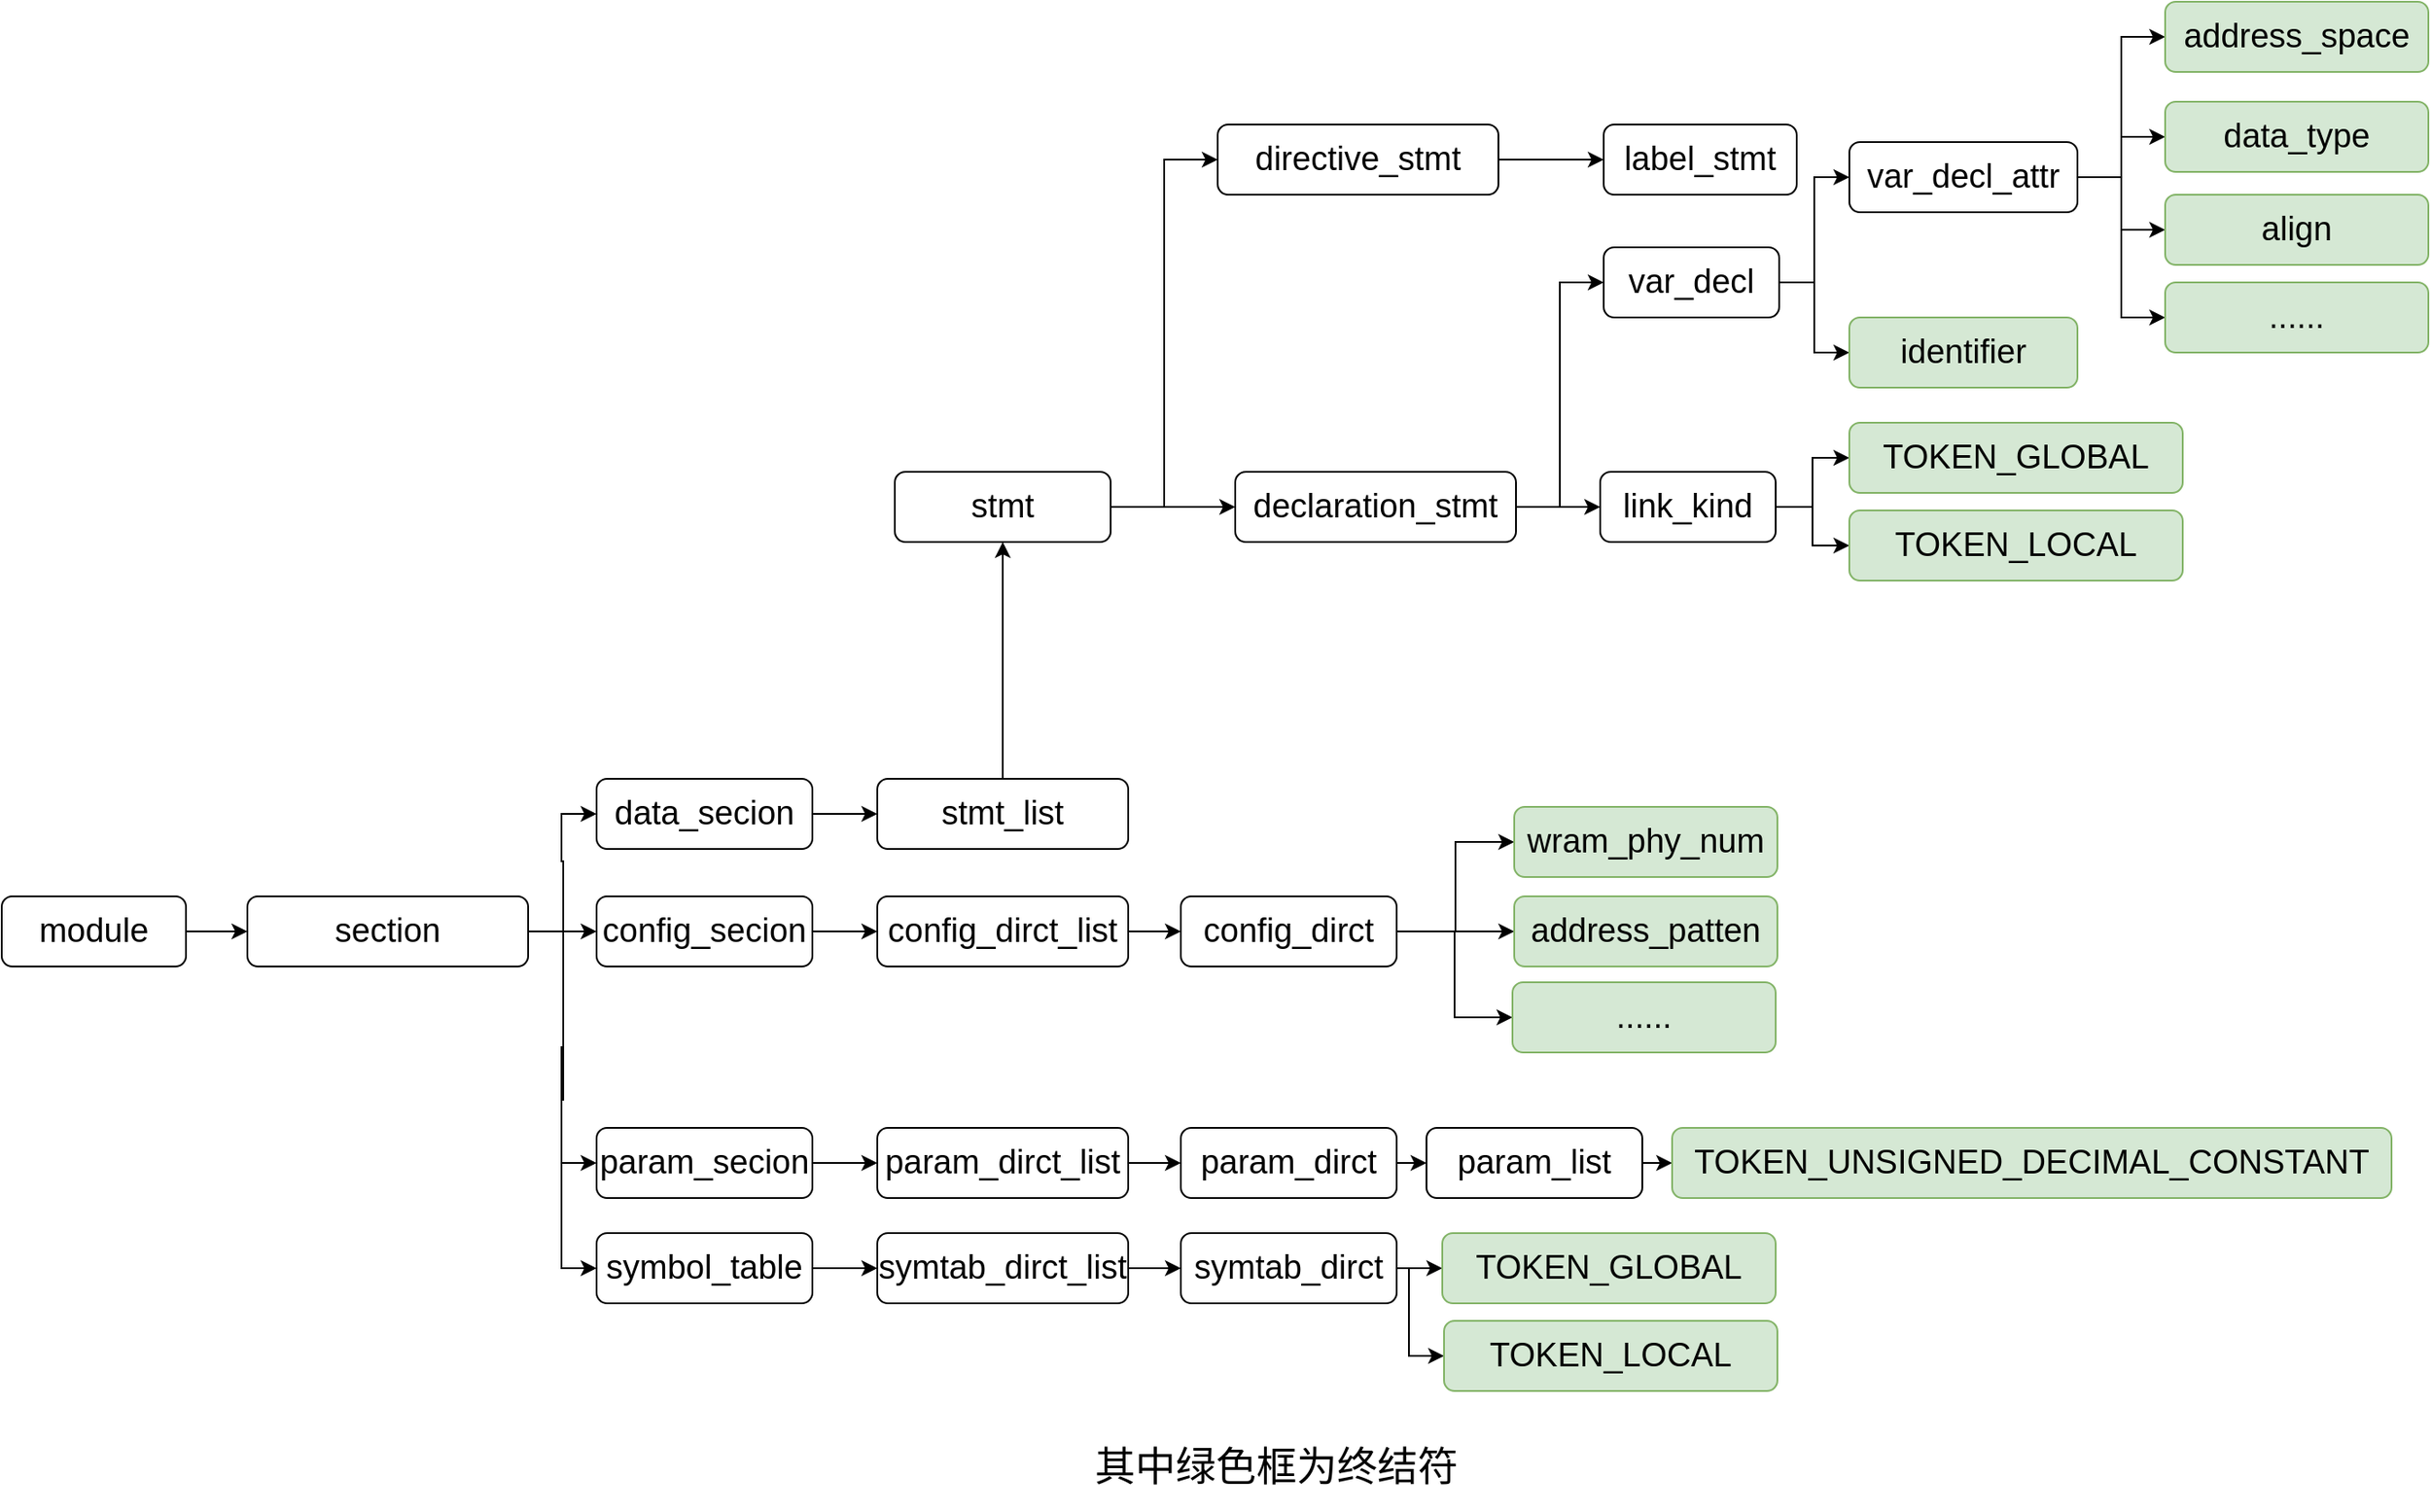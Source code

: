 <mxfile version="22.1.2" type="github">
  <diagram id="C5RBs43oDa-KdzZeNtuy" name="Page-1">
    <mxGraphModel dx="1417" dy="816" grid="1" gridSize="10" guides="1" tooltips="1" connect="1" arrows="1" fold="1" page="1" pageScale="1" pageWidth="827" pageHeight="1169" math="0" shadow="0">
      <root>
        <mxCell id="WIyWlLk6GJQsqaUBKTNV-0" />
        <mxCell id="WIyWlLk6GJQsqaUBKTNV-1" parent="WIyWlLk6GJQsqaUBKTNV-0" />
        <mxCell id="9TsU0oxgmrffolLevtJS-0" value="&lt;font style=&quot;font-size: 23px;&quot;&gt;其中绿色框为终结符&lt;/font&gt;" style="text;strokeColor=none;align=left;fillColor=none;html=1;verticalAlign=middle;whiteSpace=wrap;rounded=0;" parent="WIyWlLk6GJQsqaUBKTNV-1" vertex="1">
          <mxGeometry x="691" y="880" width="225" height="50" as="geometry" />
        </mxCell>
        <mxCell id="9BdcQisxTK_R5sLs8ezM-1" style="edgeStyle=orthogonalEdgeStyle;rounded=0;orthogonalLoop=1;jettySize=auto;html=1;exitX=1;exitY=0.5;exitDx=0;exitDy=0;entryX=0;entryY=0.5;entryDx=0;entryDy=0;" parent="WIyWlLk6GJQsqaUBKTNV-1" source="9TsU0oxgmrffolLevtJS-1" target="9BdcQisxTK_R5sLs8ezM-0" edge="1">
          <mxGeometry relative="1" as="geometry" />
        </mxCell>
        <mxCell id="9TsU0oxgmrffolLevtJS-1" value="&lt;font style=&quot;font-size: 19px;&quot;&gt;module&lt;/font&gt;" style="rounded=1;whiteSpace=wrap;html=1;" parent="WIyWlLk6GJQsqaUBKTNV-1" vertex="1">
          <mxGeometry x="70" y="580" width="105" height="40" as="geometry" />
        </mxCell>
        <mxCell id="9TsU0oxgmrffolLevtJS-55" style="edgeStyle=orthogonalEdgeStyle;rounded=0;orthogonalLoop=1;jettySize=auto;html=1;exitX=1;exitY=0.5;exitDx=0;exitDy=0;entryX=0;entryY=0.5;entryDx=0;entryDy=0;" parent="WIyWlLk6GJQsqaUBKTNV-1" source="9TsU0oxgmrffolLevtJS-49" target="9TsU0oxgmrffolLevtJS-51" edge="1">
          <mxGeometry relative="1" as="geometry" />
        </mxCell>
        <mxCell id="9TsU0oxgmrffolLevtJS-49" value="&lt;font style=&quot;font-size: 19px;&quot;&gt;directive_stmt&lt;/font&gt;" style="rounded=1;whiteSpace=wrap;html=1;" parent="WIyWlLk6GJQsqaUBKTNV-1" vertex="1">
          <mxGeometry x="763" y="140" width="160" height="40" as="geometry" />
        </mxCell>
        <mxCell id="9TsU0oxgmrffolLevtJS-58" style="edgeStyle=orthogonalEdgeStyle;rounded=0;orthogonalLoop=1;jettySize=auto;html=1;exitX=1;exitY=0.5;exitDx=0;exitDy=0;entryX=0;entryY=0.5;entryDx=0;entryDy=0;" parent="WIyWlLk6GJQsqaUBKTNV-1" source="9TsU0oxgmrffolLevtJS-50" target="9TsU0oxgmrffolLevtJS-56" edge="1">
          <mxGeometry relative="1" as="geometry" />
        </mxCell>
        <mxCell id="9BdcQisxTK_R5sLs8ezM-27" style="edgeStyle=orthogonalEdgeStyle;rounded=0;orthogonalLoop=1;jettySize=auto;html=1;exitX=1;exitY=0.5;exitDx=0;exitDy=0;entryX=0;entryY=0.5;entryDx=0;entryDy=0;" parent="WIyWlLk6GJQsqaUBKTNV-1" source="9TsU0oxgmrffolLevtJS-50" target="9BdcQisxTK_R5sLs8ezM-23" edge="1">
          <mxGeometry relative="1" as="geometry" />
        </mxCell>
        <mxCell id="9TsU0oxgmrffolLevtJS-50" value="&lt;font style=&quot;font-size: 19px;&quot;&gt;declaration_stmt&lt;/font&gt;" style="rounded=1;whiteSpace=wrap;html=1;" parent="WIyWlLk6GJQsqaUBKTNV-1" vertex="1">
          <mxGeometry x="773" y="338" width="160" height="40" as="geometry" />
        </mxCell>
        <mxCell id="9TsU0oxgmrffolLevtJS-51" value="&lt;font style=&quot;font-size: 19px;&quot;&gt;label_stmt&lt;/font&gt;" style="rounded=1;whiteSpace=wrap;html=1;" parent="WIyWlLk6GJQsqaUBKTNV-1" vertex="1">
          <mxGeometry x="983" y="140" width="110" height="40" as="geometry" />
        </mxCell>
        <mxCell id="9TsU0oxgmrffolLevtJS-62" style="edgeStyle=orthogonalEdgeStyle;rounded=0;orthogonalLoop=1;jettySize=auto;html=1;exitX=1;exitY=0.5;exitDx=0;exitDy=0;entryX=0;entryY=0.5;entryDx=0;entryDy=0;" parent="WIyWlLk6GJQsqaUBKTNV-1" source="9TsU0oxgmrffolLevtJS-56" target="9TsU0oxgmrffolLevtJS-61" edge="1">
          <mxGeometry relative="1" as="geometry" />
        </mxCell>
        <mxCell id="9BdcQisxTK_R5sLs8ezM-14" style="edgeStyle=orthogonalEdgeStyle;rounded=0;orthogonalLoop=1;jettySize=auto;html=1;exitX=1;exitY=0.5;exitDx=0;exitDy=0;entryX=0;entryY=0.5;entryDx=0;entryDy=0;" parent="WIyWlLk6GJQsqaUBKTNV-1" source="9TsU0oxgmrffolLevtJS-56" target="9BdcQisxTK_R5sLs8ezM-13" edge="1">
          <mxGeometry relative="1" as="geometry" />
        </mxCell>
        <mxCell id="9TsU0oxgmrffolLevtJS-56" value="&lt;font style=&quot;font-size: 19px;&quot;&gt;var_decl&lt;/font&gt;" style="rounded=1;whiteSpace=wrap;html=1;" parent="WIyWlLk6GJQsqaUBKTNV-1" vertex="1">
          <mxGeometry x="983" y="210" width="100" height="40" as="geometry" />
        </mxCell>
        <mxCell id="9BdcQisxTK_R5sLs8ezM-19" style="edgeStyle=orthogonalEdgeStyle;rounded=0;orthogonalLoop=1;jettySize=auto;html=1;exitX=1;exitY=0.5;exitDx=0;exitDy=0;entryX=0;entryY=0.5;entryDx=0;entryDy=0;" parent="WIyWlLk6GJQsqaUBKTNV-1" source="9TsU0oxgmrffolLevtJS-61" target="9BdcQisxTK_R5sLs8ezM-15" edge="1">
          <mxGeometry relative="1" as="geometry" />
        </mxCell>
        <mxCell id="9BdcQisxTK_R5sLs8ezM-20" style="edgeStyle=orthogonalEdgeStyle;rounded=0;orthogonalLoop=1;jettySize=auto;html=1;exitX=1;exitY=0.5;exitDx=0;exitDy=0;entryX=0;entryY=0.5;entryDx=0;entryDy=0;" parent="WIyWlLk6GJQsqaUBKTNV-1" source="9TsU0oxgmrffolLevtJS-61" target="9BdcQisxTK_R5sLs8ezM-16" edge="1">
          <mxGeometry relative="1" as="geometry" />
        </mxCell>
        <mxCell id="9BdcQisxTK_R5sLs8ezM-21" style="edgeStyle=orthogonalEdgeStyle;rounded=0;orthogonalLoop=1;jettySize=auto;html=1;exitX=1;exitY=0.5;exitDx=0;exitDy=0;entryX=0;entryY=0.5;entryDx=0;entryDy=0;" parent="WIyWlLk6GJQsqaUBKTNV-1" source="9TsU0oxgmrffolLevtJS-61" target="9BdcQisxTK_R5sLs8ezM-17" edge="1">
          <mxGeometry relative="1" as="geometry" />
        </mxCell>
        <mxCell id="9BdcQisxTK_R5sLs8ezM-22" style="edgeStyle=orthogonalEdgeStyle;rounded=0;orthogonalLoop=1;jettySize=auto;html=1;exitX=1;exitY=0.5;exitDx=0;exitDy=0;entryX=0;entryY=0.5;entryDx=0;entryDy=0;" parent="WIyWlLk6GJQsqaUBKTNV-1" source="9TsU0oxgmrffolLevtJS-61" target="9BdcQisxTK_R5sLs8ezM-18" edge="1">
          <mxGeometry relative="1" as="geometry" />
        </mxCell>
        <mxCell id="9TsU0oxgmrffolLevtJS-61" value="&lt;font style=&quot;font-size: 19px;&quot;&gt;var_decl_attr&lt;/font&gt;" style="rounded=1;whiteSpace=wrap;html=1;" parent="WIyWlLk6GJQsqaUBKTNV-1" vertex="1">
          <mxGeometry x="1123" y="150" width="130" height="40" as="geometry" />
        </mxCell>
        <mxCell id="9BdcQisxTK_R5sLs8ezM-34" style="edgeStyle=orthogonalEdgeStyle;rounded=0;orthogonalLoop=1;jettySize=auto;html=1;exitX=1;exitY=0.5;exitDx=0;exitDy=0;entryX=0;entryY=0.5;entryDx=0;entryDy=0;" parent="WIyWlLk6GJQsqaUBKTNV-1" source="9BdcQisxTK_R5sLs8ezM-0" target="9BdcQisxTK_R5sLs8ezM-30" edge="1">
          <mxGeometry relative="1" as="geometry" />
        </mxCell>
        <mxCell id="9BdcQisxTK_R5sLs8ezM-35" style="edgeStyle=orthogonalEdgeStyle;rounded=0;orthogonalLoop=1;jettySize=auto;html=1;exitX=1;exitY=0.5;exitDx=0;exitDy=0;entryX=0;entryY=0.5;entryDx=0;entryDy=0;" parent="WIyWlLk6GJQsqaUBKTNV-1" source="9BdcQisxTK_R5sLs8ezM-0" target="9BdcQisxTK_R5sLs8ezM-31" edge="1">
          <mxGeometry relative="1" as="geometry" />
        </mxCell>
        <mxCell id="9BdcQisxTK_R5sLs8ezM-36" style="edgeStyle=orthogonalEdgeStyle;rounded=0;orthogonalLoop=1;jettySize=auto;html=1;exitX=1;exitY=0.5;exitDx=0;exitDy=0;entryX=0;entryY=0.5;entryDx=0;entryDy=0;" parent="WIyWlLk6GJQsqaUBKTNV-1" source="9BdcQisxTK_R5sLs8ezM-0" target="9BdcQisxTK_R5sLs8ezM-32" edge="1">
          <mxGeometry relative="1" as="geometry" />
        </mxCell>
        <mxCell id="9BdcQisxTK_R5sLs8ezM-37" style="edgeStyle=orthogonalEdgeStyle;rounded=0;orthogonalLoop=1;jettySize=auto;html=1;exitX=1;exitY=0.5;exitDx=0;exitDy=0;entryX=0;entryY=0.5;entryDx=0;entryDy=0;" parent="WIyWlLk6GJQsqaUBKTNV-1" source="9BdcQisxTK_R5sLs8ezM-0" target="9BdcQisxTK_R5sLs8ezM-33" edge="1">
          <mxGeometry relative="1" as="geometry" />
        </mxCell>
        <mxCell id="9BdcQisxTK_R5sLs8ezM-0" value="&lt;font style=&quot;font-size: 19px;&quot;&gt;section&lt;/font&gt;" style="rounded=1;whiteSpace=wrap;html=1;" parent="WIyWlLk6GJQsqaUBKTNV-1" vertex="1">
          <mxGeometry x="210" y="580" width="160" height="40" as="geometry" />
        </mxCell>
        <mxCell id="9BdcQisxTK_R5sLs8ezM-11" style="edgeStyle=orthogonalEdgeStyle;rounded=0;orthogonalLoop=1;jettySize=auto;html=1;exitX=1;exitY=0.5;exitDx=0;exitDy=0;entryX=0;entryY=0.5;entryDx=0;entryDy=0;" parent="WIyWlLk6GJQsqaUBKTNV-1" source="9BdcQisxTK_R5sLs8ezM-9" target="9TsU0oxgmrffolLevtJS-49" edge="1">
          <mxGeometry relative="1" as="geometry" />
        </mxCell>
        <mxCell id="9BdcQisxTK_R5sLs8ezM-12" style="edgeStyle=orthogonalEdgeStyle;rounded=0;orthogonalLoop=1;jettySize=auto;html=1;exitX=1;exitY=0.5;exitDx=0;exitDy=0;entryX=0;entryY=0.5;entryDx=0;entryDy=0;" parent="WIyWlLk6GJQsqaUBKTNV-1" source="9BdcQisxTK_R5sLs8ezM-9" target="9TsU0oxgmrffolLevtJS-50" edge="1">
          <mxGeometry relative="1" as="geometry" />
        </mxCell>
        <mxCell id="9BdcQisxTK_R5sLs8ezM-9" value="&lt;font style=&quot;font-size: 19px;&quot;&gt;stmt&lt;/font&gt;" style="rounded=1;whiteSpace=wrap;html=1;" parent="WIyWlLk6GJQsqaUBKTNV-1" vertex="1">
          <mxGeometry x="579" y="338" width="123" height="40" as="geometry" />
        </mxCell>
        <mxCell id="9BdcQisxTK_R5sLs8ezM-13" value="&lt;font style=&quot;font-size: 19px;&quot;&gt;identifier&lt;/font&gt;" style="rounded=1;whiteSpace=wrap;html=1;fillColor=#d5e8d4;strokeColor=#82b366;" parent="WIyWlLk6GJQsqaUBKTNV-1" vertex="1">
          <mxGeometry x="1123" y="250" width="130" height="40" as="geometry" />
        </mxCell>
        <mxCell id="9BdcQisxTK_R5sLs8ezM-15" value="&lt;font style=&quot;font-size: 19px;&quot;&gt;address_space&lt;/font&gt;" style="rounded=1;whiteSpace=wrap;html=1;fillColor=#d5e8d4;strokeColor=#82b366;" parent="WIyWlLk6GJQsqaUBKTNV-1" vertex="1">
          <mxGeometry x="1303" y="70" width="150" height="40" as="geometry" />
        </mxCell>
        <mxCell id="9BdcQisxTK_R5sLs8ezM-16" value="&lt;font style=&quot;font-size: 19px;&quot;&gt;data_type&lt;/font&gt;" style="rounded=1;whiteSpace=wrap;html=1;fillColor=#d5e8d4;strokeColor=#82b366;" parent="WIyWlLk6GJQsqaUBKTNV-1" vertex="1">
          <mxGeometry x="1303" y="127" width="150" height="40" as="geometry" />
        </mxCell>
        <mxCell id="9BdcQisxTK_R5sLs8ezM-17" value="&lt;font style=&quot;font-size: 19px;&quot;&gt;align&lt;/font&gt;" style="rounded=1;whiteSpace=wrap;html=1;fillColor=#d5e8d4;strokeColor=#82b366;" parent="WIyWlLk6GJQsqaUBKTNV-1" vertex="1">
          <mxGeometry x="1303" y="180" width="150" height="40" as="geometry" />
        </mxCell>
        <mxCell id="9BdcQisxTK_R5sLs8ezM-18" value="&lt;font style=&quot;font-size: 19px;&quot;&gt;......&lt;/font&gt;" style="rounded=1;whiteSpace=wrap;html=1;fillColor=#d5e8d4;strokeColor=#82b366;" parent="WIyWlLk6GJQsqaUBKTNV-1" vertex="1">
          <mxGeometry x="1303" y="230" width="150" height="40" as="geometry" />
        </mxCell>
        <mxCell id="9BdcQisxTK_R5sLs8ezM-28" style="edgeStyle=orthogonalEdgeStyle;rounded=0;orthogonalLoop=1;jettySize=auto;html=1;exitX=1;exitY=0.5;exitDx=0;exitDy=0;entryX=0;entryY=0.5;entryDx=0;entryDy=0;" parent="WIyWlLk6GJQsqaUBKTNV-1" source="9BdcQisxTK_R5sLs8ezM-23" target="9BdcQisxTK_R5sLs8ezM-24" edge="1">
          <mxGeometry relative="1" as="geometry" />
        </mxCell>
        <mxCell id="9BdcQisxTK_R5sLs8ezM-29" style="edgeStyle=orthogonalEdgeStyle;rounded=0;orthogonalLoop=1;jettySize=auto;html=1;exitX=1;exitY=0.5;exitDx=0;exitDy=0;entryX=0;entryY=0.5;entryDx=0;entryDy=0;" parent="WIyWlLk6GJQsqaUBKTNV-1" source="9BdcQisxTK_R5sLs8ezM-23" target="9BdcQisxTK_R5sLs8ezM-26" edge="1">
          <mxGeometry relative="1" as="geometry" />
        </mxCell>
        <mxCell id="9BdcQisxTK_R5sLs8ezM-23" value="&lt;font style=&quot;font-size: 19px;&quot;&gt;link_kind&lt;/font&gt;" style="rounded=1;whiteSpace=wrap;html=1;" parent="WIyWlLk6GJQsqaUBKTNV-1" vertex="1">
          <mxGeometry x="981" y="338" width="100" height="40" as="geometry" />
        </mxCell>
        <mxCell id="9BdcQisxTK_R5sLs8ezM-24" value="&lt;font style=&quot;font-size: 19px;&quot;&gt;TOKEN_GLOBAL&lt;/font&gt;" style="rounded=1;whiteSpace=wrap;html=1;fillColor=#d5e8d4;strokeColor=#82b366;" parent="WIyWlLk6GJQsqaUBKTNV-1" vertex="1">
          <mxGeometry x="1123" y="310" width="190" height="40" as="geometry" />
        </mxCell>
        <mxCell id="9BdcQisxTK_R5sLs8ezM-26" value="&lt;font style=&quot;font-size: 19px;&quot;&gt;TOKEN_LOCAL&lt;/font&gt;" style="rounded=1;whiteSpace=wrap;html=1;fillColor=#d5e8d4;strokeColor=#82b366;" parent="WIyWlLk6GJQsqaUBKTNV-1" vertex="1">
          <mxGeometry x="1123" y="360" width="190" height="40" as="geometry" />
        </mxCell>
        <mxCell id="9BdcQisxTK_R5sLs8ezM-51" style="edgeStyle=orthogonalEdgeStyle;rounded=0;orthogonalLoop=1;jettySize=auto;html=1;exitX=1;exitY=0.5;exitDx=0;exitDy=0;entryX=0;entryY=0.5;entryDx=0;entryDy=0;" parent="WIyWlLk6GJQsqaUBKTNV-1" source="9BdcQisxTK_R5sLs8ezM-30" target="9BdcQisxTK_R5sLs8ezM-38" edge="1">
          <mxGeometry relative="1" as="geometry" />
        </mxCell>
        <mxCell id="9BdcQisxTK_R5sLs8ezM-30" value="&lt;font style=&quot;font-size: 19px;&quot;&gt;data_secion&lt;/font&gt;" style="rounded=1;whiteSpace=wrap;html=1;" parent="WIyWlLk6GJQsqaUBKTNV-1" vertex="1">
          <mxGeometry x="409" y="513" width="123" height="40" as="geometry" />
        </mxCell>
        <mxCell id="9BdcQisxTK_R5sLs8ezM-46" style="edgeStyle=orthogonalEdgeStyle;rounded=0;orthogonalLoop=1;jettySize=auto;html=1;exitX=1;exitY=0.5;exitDx=0;exitDy=0;entryX=0;entryY=0.5;entryDx=0;entryDy=0;" parent="WIyWlLk6GJQsqaUBKTNV-1" source="9BdcQisxTK_R5sLs8ezM-31" target="9BdcQisxTK_R5sLs8ezM-39" edge="1">
          <mxGeometry relative="1" as="geometry" />
        </mxCell>
        <mxCell id="9BdcQisxTK_R5sLs8ezM-31" value="&lt;font style=&quot;font-size: 19px;&quot;&gt;config_secion&lt;/font&gt;" style="rounded=1;whiteSpace=wrap;html=1;" parent="WIyWlLk6GJQsqaUBKTNV-1" vertex="1">
          <mxGeometry x="409" y="580" width="123" height="40" as="geometry" />
        </mxCell>
        <mxCell id="9BdcQisxTK_R5sLs8ezM-52" value="" style="edgeStyle=orthogonalEdgeStyle;rounded=0;orthogonalLoop=1;jettySize=auto;html=1;" parent="WIyWlLk6GJQsqaUBKTNV-1" source="9BdcQisxTK_R5sLs8ezM-32" target="9BdcQisxTK_R5sLs8ezM-40" edge="1">
          <mxGeometry relative="1" as="geometry" />
        </mxCell>
        <mxCell id="9BdcQisxTK_R5sLs8ezM-32" value="&lt;font style=&quot;font-size: 19px;&quot;&gt;param_secion&lt;/font&gt;" style="rounded=1;whiteSpace=wrap;html=1;" parent="WIyWlLk6GJQsqaUBKTNV-1" vertex="1">
          <mxGeometry x="409" y="712" width="123" height="40" as="geometry" />
        </mxCell>
        <mxCell id="9BdcQisxTK_R5sLs8ezM-57" value="" style="edgeStyle=orthogonalEdgeStyle;rounded=0;orthogonalLoop=1;jettySize=auto;html=1;" parent="WIyWlLk6GJQsqaUBKTNV-1" source="9BdcQisxTK_R5sLs8ezM-33" target="9BdcQisxTK_R5sLs8ezM-41" edge="1">
          <mxGeometry relative="1" as="geometry" />
        </mxCell>
        <mxCell id="9BdcQisxTK_R5sLs8ezM-33" value="&lt;font style=&quot;font-size: 19px;&quot;&gt;symbol_table&lt;/font&gt;" style="rounded=1;whiteSpace=wrap;html=1;" parent="WIyWlLk6GJQsqaUBKTNV-1" vertex="1">
          <mxGeometry x="409" y="772" width="123" height="40" as="geometry" />
        </mxCell>
        <mxCell id="eOl5LrlV80Rjif6QRTL--2" style="edgeStyle=orthogonalEdgeStyle;rounded=0;orthogonalLoop=1;jettySize=auto;html=1;exitX=0.5;exitY=0;exitDx=0;exitDy=0;entryX=0.5;entryY=1;entryDx=0;entryDy=0;" edge="1" parent="WIyWlLk6GJQsqaUBKTNV-1" source="9BdcQisxTK_R5sLs8ezM-38" target="9BdcQisxTK_R5sLs8ezM-9">
          <mxGeometry relative="1" as="geometry" />
        </mxCell>
        <mxCell id="9BdcQisxTK_R5sLs8ezM-38" value="&lt;font style=&quot;font-size: 19px;&quot;&gt;stmt_list&lt;/font&gt;" style="rounded=1;whiteSpace=wrap;html=1;" parent="WIyWlLk6GJQsqaUBKTNV-1" vertex="1">
          <mxGeometry x="569" y="513" width="143" height="40" as="geometry" />
        </mxCell>
        <mxCell id="9BdcQisxTK_R5sLs8ezM-47" style="edgeStyle=orthogonalEdgeStyle;rounded=0;orthogonalLoop=1;jettySize=auto;html=1;exitX=1;exitY=0.5;exitDx=0;exitDy=0;entryX=0;entryY=0.5;entryDx=0;entryDy=0;" parent="WIyWlLk6GJQsqaUBKTNV-1" source="9BdcQisxTK_R5sLs8ezM-39" target="9BdcQisxTK_R5sLs8ezM-42" edge="1">
          <mxGeometry relative="1" as="geometry" />
        </mxCell>
        <mxCell id="9BdcQisxTK_R5sLs8ezM-39" value="&lt;font style=&quot;font-size: 19px;&quot;&gt;config_dirct_list&lt;/font&gt;" style="rounded=1;whiteSpace=wrap;html=1;" parent="WIyWlLk6GJQsqaUBKTNV-1" vertex="1">
          <mxGeometry x="569" y="580" width="143" height="40" as="geometry" />
        </mxCell>
        <mxCell id="9BdcQisxTK_R5sLs8ezM-54" value="" style="edgeStyle=orthogonalEdgeStyle;rounded=0;orthogonalLoop=1;jettySize=auto;html=1;" parent="WIyWlLk6GJQsqaUBKTNV-1" source="9BdcQisxTK_R5sLs8ezM-40" target="9BdcQisxTK_R5sLs8ezM-53" edge="1">
          <mxGeometry relative="1" as="geometry" />
        </mxCell>
        <mxCell id="9BdcQisxTK_R5sLs8ezM-40" value="&lt;font style=&quot;font-size: 19px;&quot;&gt;param_dirct_list&lt;/font&gt;" style="rounded=1;whiteSpace=wrap;html=1;" parent="WIyWlLk6GJQsqaUBKTNV-1" vertex="1">
          <mxGeometry x="569" y="712" width="143" height="40" as="geometry" />
        </mxCell>
        <mxCell id="9BdcQisxTK_R5sLs8ezM-59" style="edgeStyle=orthogonalEdgeStyle;rounded=0;orthogonalLoop=1;jettySize=auto;html=1;exitX=1;exitY=0.5;exitDx=0;exitDy=0;entryX=0;entryY=0.5;entryDx=0;entryDy=0;" parent="WIyWlLk6GJQsqaUBKTNV-1" source="9BdcQisxTK_R5sLs8ezM-41" target="9BdcQisxTK_R5sLs8ezM-58" edge="1">
          <mxGeometry relative="1" as="geometry" />
        </mxCell>
        <mxCell id="9BdcQisxTK_R5sLs8ezM-41" value="&lt;font style=&quot;font-size: 19px;&quot;&gt;symtab_dirct_list&lt;/font&gt;" style="rounded=1;whiteSpace=wrap;html=1;" parent="WIyWlLk6GJQsqaUBKTNV-1" vertex="1">
          <mxGeometry x="569" y="772" width="143" height="40" as="geometry" />
        </mxCell>
        <mxCell id="9BdcQisxTK_R5sLs8ezM-49" style="edgeStyle=orthogonalEdgeStyle;rounded=0;orthogonalLoop=1;jettySize=auto;html=1;exitX=1;exitY=0.5;exitDx=0;exitDy=0;entryX=0;entryY=0.5;entryDx=0;entryDy=0;" parent="WIyWlLk6GJQsqaUBKTNV-1" source="9BdcQisxTK_R5sLs8ezM-42" target="9BdcQisxTK_R5sLs8ezM-45" edge="1">
          <mxGeometry relative="1" as="geometry" />
        </mxCell>
        <mxCell id="eOl5LrlV80Rjif6QRTL--0" style="edgeStyle=orthogonalEdgeStyle;rounded=0;orthogonalLoop=1;jettySize=auto;html=1;exitX=1;exitY=0.5;exitDx=0;exitDy=0;entryX=0;entryY=0.5;entryDx=0;entryDy=0;" edge="1" parent="WIyWlLk6GJQsqaUBKTNV-1" source="9BdcQisxTK_R5sLs8ezM-42" target="9BdcQisxTK_R5sLs8ezM-44">
          <mxGeometry relative="1" as="geometry" />
        </mxCell>
        <mxCell id="eOl5LrlV80Rjif6QRTL--1" style="edgeStyle=orthogonalEdgeStyle;rounded=0;orthogonalLoop=1;jettySize=auto;html=1;exitX=1;exitY=0.5;exitDx=0;exitDy=0;entryX=0;entryY=0.5;entryDx=0;entryDy=0;" edge="1" parent="WIyWlLk6GJQsqaUBKTNV-1" source="9BdcQisxTK_R5sLs8ezM-42" target="9BdcQisxTK_R5sLs8ezM-43">
          <mxGeometry relative="1" as="geometry" />
        </mxCell>
        <mxCell id="9BdcQisxTK_R5sLs8ezM-42" value="&lt;font style=&quot;font-size: 19px;&quot;&gt;config_dirct&lt;/font&gt;" style="rounded=1;whiteSpace=wrap;html=1;" parent="WIyWlLk6GJQsqaUBKTNV-1" vertex="1">
          <mxGeometry x="742" y="580" width="123" height="40" as="geometry" />
        </mxCell>
        <mxCell id="9BdcQisxTK_R5sLs8ezM-43" value="&lt;font style=&quot;font-size: 19px;&quot;&gt;......&lt;/font&gt;" style="rounded=1;whiteSpace=wrap;html=1;fillColor=#d5e8d4;strokeColor=#82b366;" parent="WIyWlLk6GJQsqaUBKTNV-1" vertex="1">
          <mxGeometry x="931" y="629" width="150" height="40" as="geometry" />
        </mxCell>
        <mxCell id="9BdcQisxTK_R5sLs8ezM-44" value="&lt;font style=&quot;font-size: 19px;&quot;&gt;wram_phy_num&lt;/font&gt;" style="rounded=1;whiteSpace=wrap;html=1;fillColor=#d5e8d4;strokeColor=#82b366;" parent="WIyWlLk6GJQsqaUBKTNV-1" vertex="1">
          <mxGeometry x="932" y="529" width="150" height="40" as="geometry" />
        </mxCell>
        <mxCell id="9BdcQisxTK_R5sLs8ezM-45" value="&lt;font style=&quot;font-size: 19px;&quot;&gt;address_patten&lt;/font&gt;" style="rounded=1;whiteSpace=wrap;html=1;fillColor=#d5e8d4;strokeColor=#82b366;" parent="WIyWlLk6GJQsqaUBKTNV-1" vertex="1">
          <mxGeometry x="932" y="580" width="150" height="40" as="geometry" />
        </mxCell>
        <mxCell id="9BdcQisxTK_R5sLs8ezM-62" style="edgeStyle=orthogonalEdgeStyle;rounded=0;orthogonalLoop=1;jettySize=auto;html=1;exitX=1;exitY=0.5;exitDx=0;exitDy=0;entryX=0;entryY=0.5;entryDx=0;entryDy=0;" parent="WIyWlLk6GJQsqaUBKTNV-1" source="9BdcQisxTK_R5sLs8ezM-53" target="9BdcQisxTK_R5sLs8ezM-60" edge="1">
          <mxGeometry relative="1" as="geometry" />
        </mxCell>
        <mxCell id="9BdcQisxTK_R5sLs8ezM-53" value="&lt;font style=&quot;font-size: 19px;&quot;&gt;param_dirct&lt;/font&gt;" style="rounded=1;whiteSpace=wrap;html=1;" parent="WIyWlLk6GJQsqaUBKTNV-1" vertex="1">
          <mxGeometry x="742" y="712" width="123" height="40" as="geometry" />
        </mxCell>
        <mxCell id="9BdcQisxTK_R5sLs8ezM-66" style="edgeStyle=orthogonalEdgeStyle;rounded=0;orthogonalLoop=1;jettySize=auto;html=1;exitX=1;exitY=0.5;exitDx=0;exitDy=0;entryX=0;entryY=0.5;entryDx=0;entryDy=0;" parent="WIyWlLk6GJQsqaUBKTNV-1" source="9BdcQisxTK_R5sLs8ezM-58" target="9BdcQisxTK_R5sLs8ezM-64" edge="1">
          <mxGeometry relative="1" as="geometry" />
        </mxCell>
        <mxCell id="9BdcQisxTK_R5sLs8ezM-67" style="edgeStyle=orthogonalEdgeStyle;rounded=0;orthogonalLoop=1;jettySize=auto;html=1;exitX=1;exitY=0.5;exitDx=0;exitDy=0;entryX=0;entryY=0.5;entryDx=0;entryDy=0;" parent="WIyWlLk6GJQsqaUBKTNV-1" source="9BdcQisxTK_R5sLs8ezM-58" target="9BdcQisxTK_R5sLs8ezM-65" edge="1">
          <mxGeometry relative="1" as="geometry">
            <Array as="points">
              <mxPoint x="872" y="792" />
              <mxPoint x="872" y="842" />
            </Array>
          </mxGeometry>
        </mxCell>
        <mxCell id="9BdcQisxTK_R5sLs8ezM-58" value="&lt;font style=&quot;font-size: 19px;&quot;&gt;symtab_dirct&lt;/font&gt;" style="rounded=1;whiteSpace=wrap;html=1;" parent="WIyWlLk6GJQsqaUBKTNV-1" vertex="1">
          <mxGeometry x="742" y="772" width="123" height="40" as="geometry" />
        </mxCell>
        <mxCell id="9BdcQisxTK_R5sLs8ezM-63" style="edgeStyle=orthogonalEdgeStyle;rounded=0;orthogonalLoop=1;jettySize=auto;html=1;exitX=1;exitY=0.5;exitDx=0;exitDy=0;entryX=0;entryY=0.5;entryDx=0;entryDy=0;" parent="WIyWlLk6GJQsqaUBKTNV-1" source="9BdcQisxTK_R5sLs8ezM-60" target="9BdcQisxTK_R5sLs8ezM-61" edge="1">
          <mxGeometry relative="1" as="geometry" />
        </mxCell>
        <mxCell id="9BdcQisxTK_R5sLs8ezM-60" value="&lt;font style=&quot;font-size: 19px;&quot;&gt;param_list&lt;/font&gt;" style="rounded=1;whiteSpace=wrap;html=1;" parent="WIyWlLk6GJQsqaUBKTNV-1" vertex="1">
          <mxGeometry x="882" y="712" width="123" height="40" as="geometry" />
        </mxCell>
        <mxCell id="9BdcQisxTK_R5sLs8ezM-61" value="&lt;font style=&quot;font-size: 19px;&quot;&gt;TOKEN_UNSIGNED_DECIMAL_CONSTANT&lt;/font&gt;" style="rounded=1;whiteSpace=wrap;html=1;fillColor=#d5e8d4;strokeColor=#82b366;" parent="WIyWlLk6GJQsqaUBKTNV-1" vertex="1">
          <mxGeometry x="1022" y="712" width="410" height="40" as="geometry" />
        </mxCell>
        <mxCell id="9BdcQisxTK_R5sLs8ezM-64" value="&lt;font style=&quot;font-size: 19px;&quot;&gt;TOKEN_GLOBAL&lt;/font&gt;" style="rounded=1;whiteSpace=wrap;html=1;fillColor=#d5e8d4;strokeColor=#82b366;" parent="WIyWlLk6GJQsqaUBKTNV-1" vertex="1">
          <mxGeometry x="891" y="772" width="190" height="40" as="geometry" />
        </mxCell>
        <mxCell id="9BdcQisxTK_R5sLs8ezM-65" value="&lt;font style=&quot;font-size: 19px;&quot;&gt;TOKEN_LOCAL&lt;/font&gt;" style="rounded=1;whiteSpace=wrap;html=1;fillColor=#d5e8d4;strokeColor=#82b366;" parent="WIyWlLk6GJQsqaUBKTNV-1" vertex="1">
          <mxGeometry x="892" y="822" width="190" height="40" as="geometry" />
        </mxCell>
      </root>
    </mxGraphModel>
  </diagram>
</mxfile>

